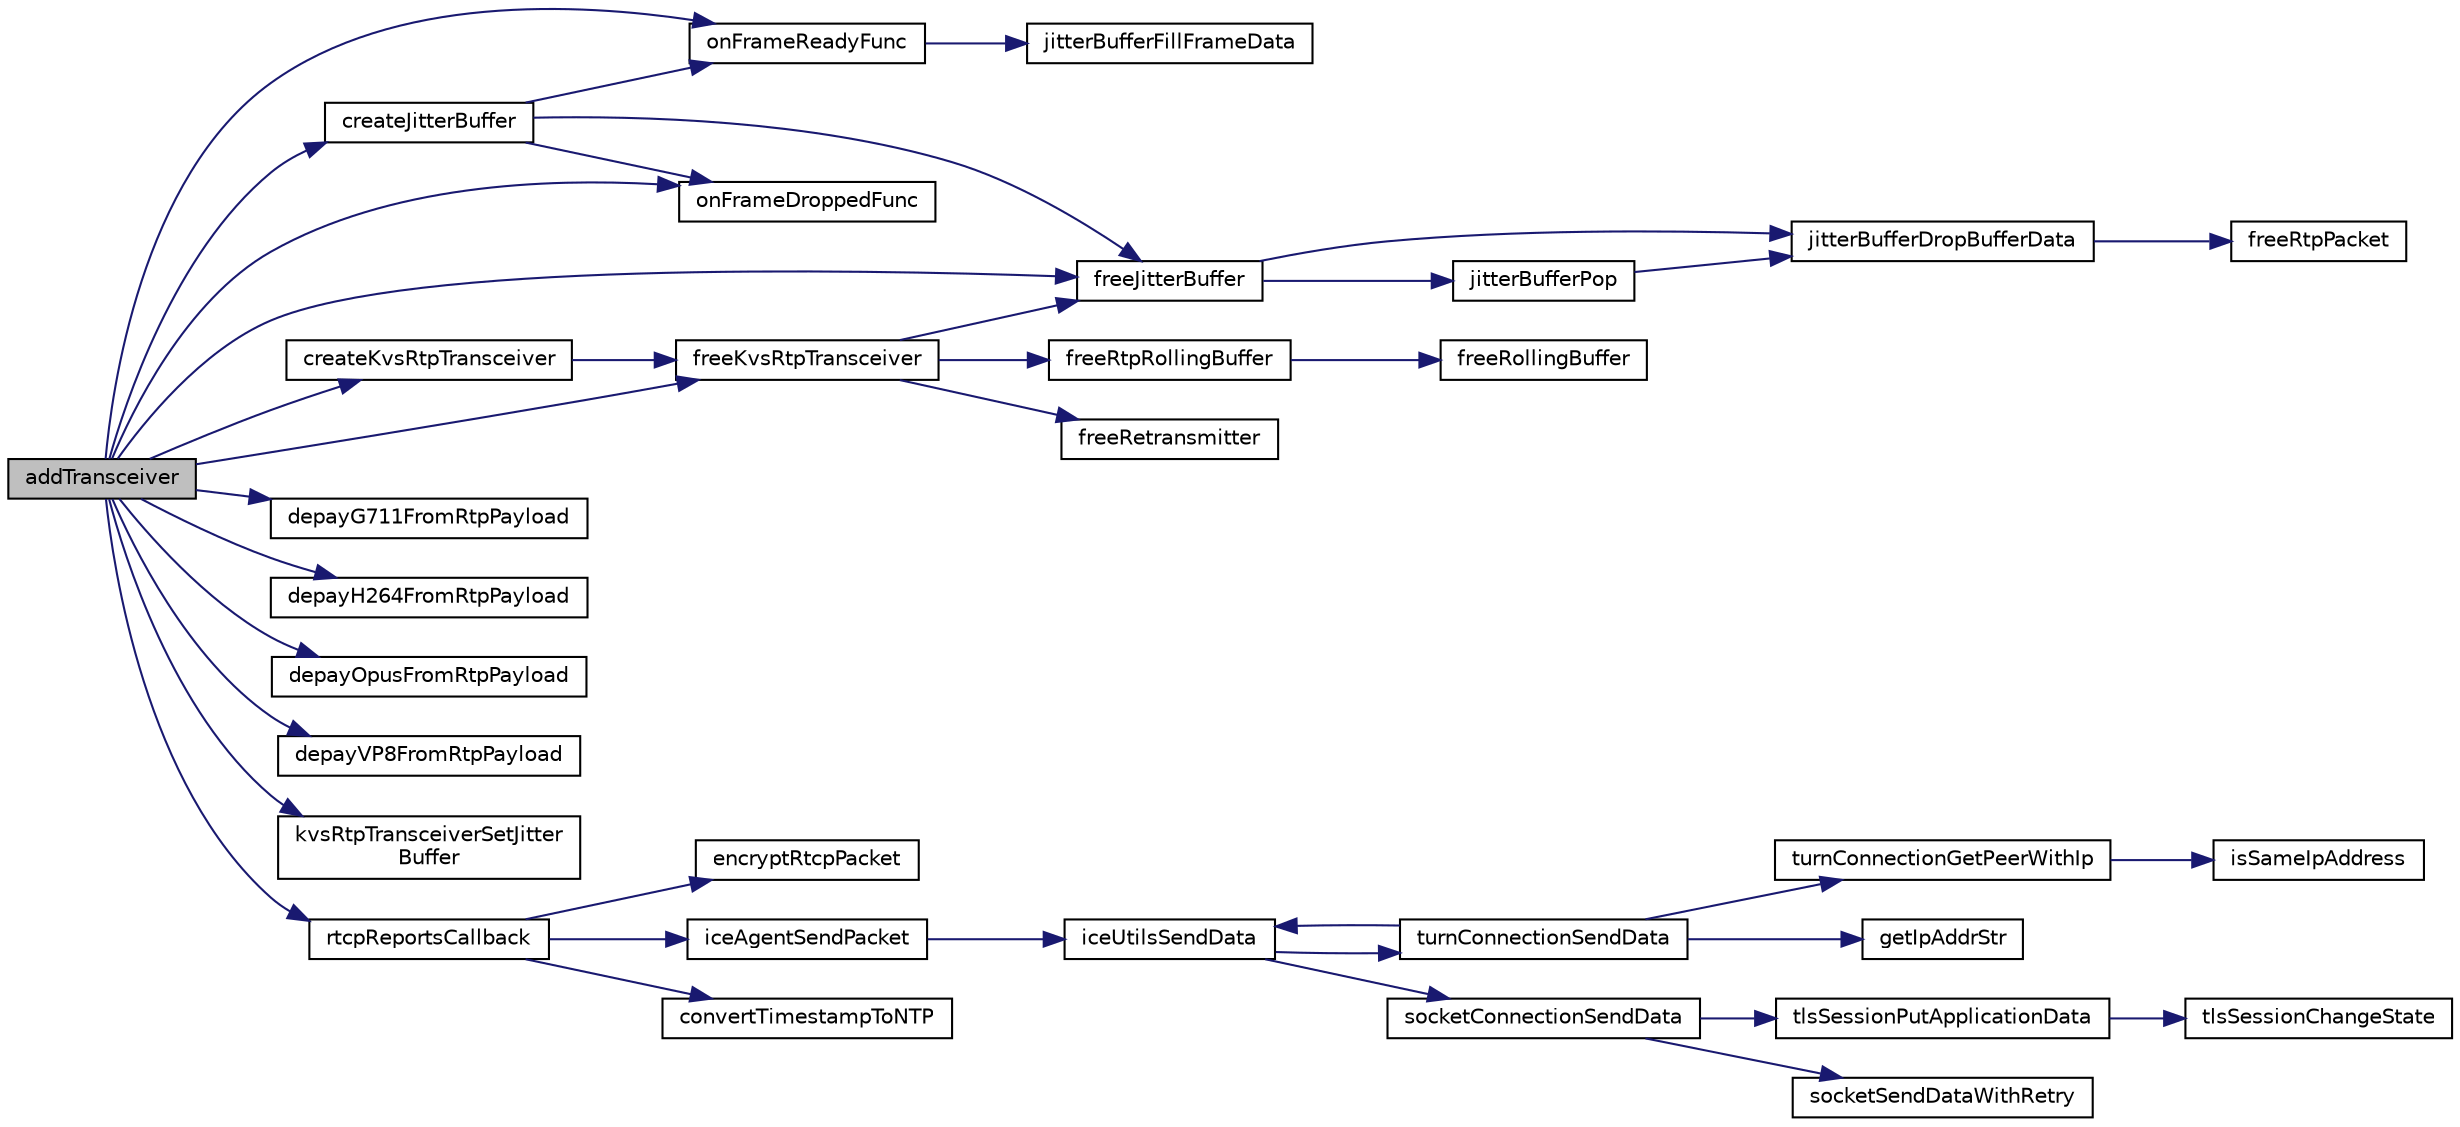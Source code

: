 digraph "addTransceiver"
{
 // LATEX_PDF_SIZE
  edge [fontname="Helvetica",fontsize="10",labelfontname="Helvetica",labelfontsize="10"];
  node [fontname="Helvetica",fontsize="10",shape=record];
  rankdir="LR";
  Node1 [label="addTransceiver",height=0.2,width=0.4,color="black", fillcolor="grey75", style="filled", fontcolor="black",tooltip="Create a new RtcRtpTransceiver and add it to the set of transceivers."];
  Node1 -> Node2 [color="midnightblue",fontsize="10",style="solid",fontname="Helvetica"];
  Node2 [label="createJitterBuffer",height=0.2,width=0.4,color="black", fillcolor="white", style="filled",URL="$JitterBuffer_8c.html#a5675dd12bea8eaa59c74680a942d6cab",tooltip=" "];
  Node2 -> Node3 [color="midnightblue",fontsize="10",style="solid",fontname="Helvetica"];
  Node3 [label="freeJitterBuffer",height=0.2,width=0.4,color="black", fillcolor="white", style="filled",URL="$JitterBuffer_8c.html#ab3cc6b54249b9d82ce116edccc2d1cbf",tooltip=" "];
  Node3 -> Node4 [color="midnightblue",fontsize="10",style="solid",fontname="Helvetica"];
  Node4 [label="jitterBufferDropBufferData",height=0.2,width=0.4,color="black", fillcolor="white", style="filled",URL="$JitterBuffer_8c.html#a825c3656f8f6466c66eccb89f9745814",tooltip=" "];
  Node4 -> Node5 [color="midnightblue",fontsize="10",style="solid",fontname="Helvetica"];
  Node5 [label="freeRtpPacket",height=0.2,width=0.4,color="black", fillcolor="white", style="filled",URL="$RtpPacket_8c.html#af5c0526f452ce354c0f92497668f5ad9",tooltip=" "];
  Node3 -> Node6 [color="midnightblue",fontsize="10",style="solid",fontname="Helvetica"];
  Node6 [label="jitterBufferPop",height=0.2,width=0.4,color="black", fillcolor="white", style="filled",URL="$JitterBuffer_8c.html#acb4fec73c43d2ef0755b93d184ea2590",tooltip=" "];
  Node6 -> Node4 [color="midnightblue",fontsize="10",style="solid",fontname="Helvetica"];
  Node2 -> Node7 [color="midnightblue",fontsize="10",style="solid",fontname="Helvetica"];
  Node7 [label="onFrameDroppedFunc",height=0.2,width=0.4,color="black", fillcolor="white", style="filled",URL="$PeerConnection_8c.html#a3ba860c099b62f327be60c0925666c7c",tooltip=" "];
  Node2 -> Node8 [color="midnightblue",fontsize="10",style="solid",fontname="Helvetica"];
  Node8 [label="onFrameReadyFunc",height=0.2,width=0.4,color="black", fillcolor="white", style="filled",URL="$PeerConnection_8c.html#a92bd560ed4500e116c8dcfd6d7c052a7",tooltip=" "];
  Node8 -> Node9 [color="midnightblue",fontsize="10",style="solid",fontname="Helvetica"];
  Node9 [label="jitterBufferFillFrameData",height=0.2,width=0.4,color="black", fillcolor="white", style="filled",URL="$JitterBuffer_8c.html#ac1e874891626f3ad027c91d000c2436e",tooltip=" "];
  Node1 -> Node10 [color="midnightblue",fontsize="10",style="solid",fontname="Helvetica"];
  Node10 [label="createKvsRtpTransceiver",height=0.2,width=0.4,color="black", fillcolor="white", style="filled",URL="$Rtp_8c.html#a546a0453948ee8060791e725b0194ca5",tooltip=" "];
  Node10 -> Node11 [color="midnightblue",fontsize="10",style="solid",fontname="Helvetica"];
  Node11 [label="freeKvsRtpTransceiver",height=0.2,width=0.4,color="black", fillcolor="white", style="filled",URL="$Rtp_8c.html#ac43cec8875bbd05633d9a31bff472efc",tooltip=" "];
  Node11 -> Node3 [color="midnightblue",fontsize="10",style="solid",fontname="Helvetica"];
  Node11 -> Node12 [color="midnightblue",fontsize="10",style="solid",fontname="Helvetica"];
  Node12 [label="freeRetransmitter",height=0.2,width=0.4,color="black", fillcolor="white", style="filled",URL="$Retransimitter_8c.html#abc4d6da97d6a3171960d7cb4d803d198",tooltip=" "];
  Node11 -> Node13 [color="midnightblue",fontsize="10",style="solid",fontname="Helvetica"];
  Node13 [label="freeRtpRollingBuffer",height=0.2,width=0.4,color="black", fillcolor="white", style="filled",URL="$RtpRollingBuffer_8c.html#a46569ac6a39e657658840b1054175116",tooltip=" "];
  Node13 -> Node14 [color="midnightblue",fontsize="10",style="solid",fontname="Helvetica"];
  Node14 [label="freeRollingBuffer",height=0.2,width=0.4,color="black", fillcolor="white", style="filled",URL="$RollingBuffer_8c.html#a81cebbe1d2964e9aadcf235f82d3c098",tooltip=" "];
  Node1 -> Node15 [color="midnightblue",fontsize="10",style="solid",fontname="Helvetica"];
  Node15 [label="depayG711FromRtpPayload",height=0.2,width=0.4,color="black", fillcolor="white", style="filled",URL="$RtpG711Payloader_8c.html#ab8f2ca71770735a453b3cb205b45ac83",tooltip=" "];
  Node1 -> Node16 [color="midnightblue",fontsize="10",style="solid",fontname="Helvetica"];
  Node16 [label="depayH264FromRtpPayload",height=0.2,width=0.4,color="black", fillcolor="white", style="filled",URL="$RtpH264Payloader_8c.html#a208df336719f0062f7a201a059501277",tooltip=" "];
  Node1 -> Node17 [color="midnightblue",fontsize="10",style="solid",fontname="Helvetica"];
  Node17 [label="depayOpusFromRtpPayload",height=0.2,width=0.4,color="black", fillcolor="white", style="filled",URL="$RtpOpusPayloader_8c.html#a6c4cd2c97d694c20f515b405d635917c",tooltip=" "];
  Node1 -> Node18 [color="midnightblue",fontsize="10",style="solid",fontname="Helvetica"];
  Node18 [label="depayVP8FromRtpPayload",height=0.2,width=0.4,color="black", fillcolor="white", style="filled",URL="$RtpVP8Payloader_8c.html#a47e50b99d09199f07495345d70d8b88e",tooltip=" "];
  Node1 -> Node3 [color="midnightblue",fontsize="10",style="solid",fontname="Helvetica"];
  Node1 -> Node11 [color="midnightblue",fontsize="10",style="solid",fontname="Helvetica"];
  Node1 -> Node19 [color="midnightblue",fontsize="10",style="solid",fontname="Helvetica"];
  Node19 [label="kvsRtpTransceiverSetJitter\lBuffer",height=0.2,width=0.4,color="black", fillcolor="white", style="filled",URL="$Rtp_8c.html#a7336e46ecb1e554aa7b3510f9b23efbf",tooltip=" "];
  Node1 -> Node7 [color="midnightblue",fontsize="10",style="solid",fontname="Helvetica"];
  Node1 -> Node8 [color="midnightblue",fontsize="10",style="solid",fontname="Helvetica"];
  Node1 -> Node20 [color="midnightblue",fontsize="10",style="solid",fontname="Helvetica"];
  Node20 [label="rtcpReportsCallback",height=0.2,width=0.4,color="black", fillcolor="white", style="filled",URL="$PeerConnection_8c.html#a4afea8c5d470548d2889fb8d3218ba0f",tooltip=" "];
  Node20 -> Node21 [color="midnightblue",fontsize="10",style="solid",fontname="Helvetica"];
  Node21 [label="convertTimestampToNTP",height=0.2,width=0.4,color="black", fillcolor="white", style="filled",URL="$RtcpPacket_8c.html#a27539bc525d2126e845de55053e71100",tooltip=" "];
  Node20 -> Node22 [color="midnightblue",fontsize="10",style="solid",fontname="Helvetica"];
  Node22 [label="encryptRtcpPacket",height=0.2,width=0.4,color="black", fillcolor="white", style="filled",URL="$SrtpSession_8c.html#a4f629abe72c41e6effb3c211b2b5db62",tooltip=" "];
  Node20 -> Node23 [color="midnightblue",fontsize="10",style="solid",fontname="Helvetica"];
  Node23 [label="iceAgentSendPacket",height=0.2,width=0.4,color="black", fillcolor="white", style="filled",URL="$IceAgent_8c.html#a23515725a875e5a1b44e90f2b36f2dd2",tooltip=" "];
  Node23 -> Node24 [color="midnightblue",fontsize="10",style="solid",fontname="Helvetica"];
  Node24 [label="iceUtilsSendData",height=0.2,width=0.4,color="black", fillcolor="white", style="filled",URL="$IceUtils_8c.html#abffd2f385a91e5840b12912df46777d4",tooltip=" "];
  Node24 -> Node25 [color="midnightblue",fontsize="10",style="solid",fontname="Helvetica"];
  Node25 [label="socketConnectionSendData",height=0.2,width=0.4,color="black", fillcolor="white", style="filled",URL="$SocketConnection_8c.html#abbba4e0cf8c625191e47489fca04d9b7",tooltip=" "];
  Node25 -> Node26 [color="midnightblue",fontsize="10",style="solid",fontname="Helvetica"];
  Node26 [label="socketSendDataWithRetry",height=0.2,width=0.4,color="black", fillcolor="white", style="filled",URL="$SocketConnection_8c.html#a731488b5d3008cdfe4ba64b9ab1ec891",tooltip=" "];
  Node25 -> Node27 [color="midnightblue",fontsize="10",style="solid",fontname="Helvetica"];
  Node27 [label="tlsSessionPutApplicationData",height=0.2,width=0.4,color="black", fillcolor="white", style="filled",URL="$Tls_8h.html#ad7b4cabf02bfbbc2d36e3abe4163fff2",tooltip=" "];
  Node27 -> Node28 [color="midnightblue",fontsize="10",style="solid",fontname="Helvetica"];
  Node28 [label="tlsSessionChangeState",height=0.2,width=0.4,color="black", fillcolor="white", style="filled",URL="$Tls_8c.html#a7dbb041b5b15c6784e9f57a09a08d467",tooltip=" "];
  Node24 -> Node29 [color="midnightblue",fontsize="10",style="solid",fontname="Helvetica"];
  Node29 [label="turnConnectionSendData",height=0.2,width=0.4,color="black", fillcolor="white", style="filled",URL="$TurnConnection_8c.html#a0d996d98abef81b2f6c54be480ef7ea1",tooltip=" "];
  Node29 -> Node30 [color="midnightblue",fontsize="10",style="solid",fontname="Helvetica"];
  Node30 [label="getIpAddrStr",height=0.2,width=0.4,color="black", fillcolor="white", style="filled",URL="$Network_8c.html#afaa547109e09c5a34437553b7258e818",tooltip=" "];
  Node29 -> Node24 [color="midnightblue",fontsize="10",style="solid",fontname="Helvetica"];
  Node29 -> Node31 [color="midnightblue",fontsize="10",style="solid",fontname="Helvetica"];
  Node31 [label="turnConnectionGetPeerWithIp",height=0.2,width=0.4,color="black", fillcolor="white", style="filled",URL="$TurnConnection_8c.html#a9554f30fbafbccca935277837ee1b2dc",tooltip=" "];
  Node31 -> Node32 [color="midnightblue",fontsize="10",style="solid",fontname="Helvetica"];
  Node32 [label="isSameIpAddress",height=0.2,width=0.4,color="black", fillcolor="white", style="filled",URL="$Network_8c.html#a05d12502235a4a9313ba49cdfc4487a4",tooltip=" "];
}
